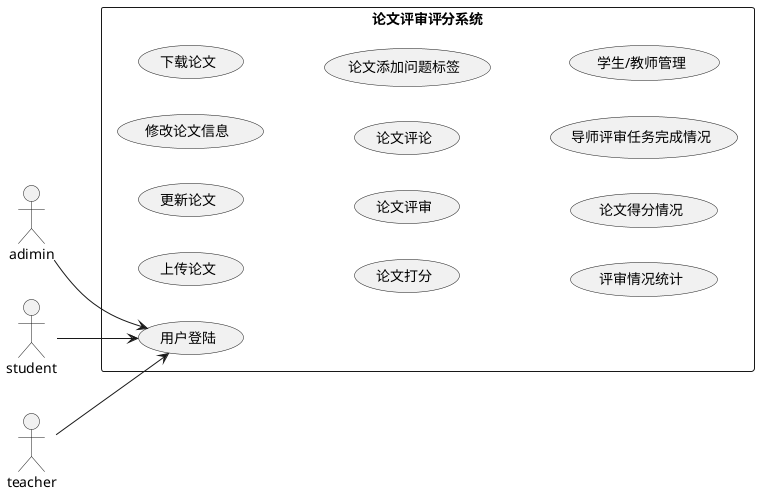 @startuml
left to right direction

actor adimin as aa
actor student as sa
actor teacher as ta
rectangle 论文评审评分系统 {
    usecase login as "用户登陆"
    usecase upload as "上传论文"
    usecase renewPaper as "更新论文"
    usecase mngPaper as "修改论文信息"
    usecase download as "下载论文"
    usecase score as "论文打分"
    usecase review as "论文评审"
    usecase cmt as "论文评论"
    usecase cmtTip as "论文添加问题标签"
    usecase statistic as "评审情况统计"
    usecase sttcPaper as "论文得分情况"
    usecase sttcTeacher as "导师评审任务完成情况"
    usecase mngUer as "学生/教师管理"
}
aa --> login
sa --> login
ta --> login

@enduml